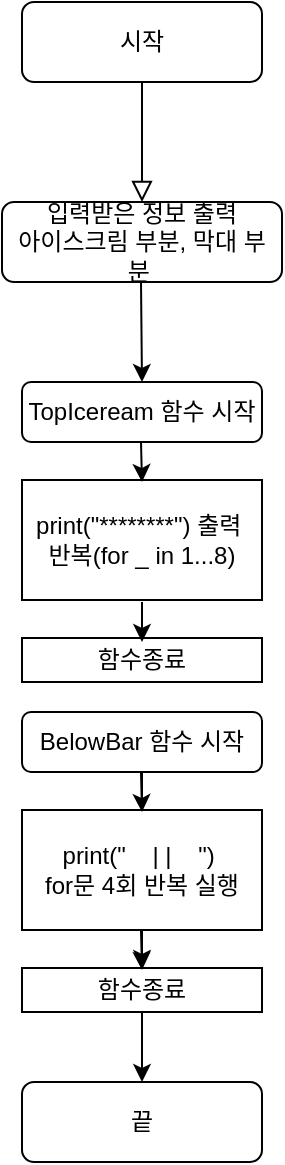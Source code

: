 <mxfile version="20.0.3" type="github">
  <diagram id="C5RBs43oDa-KdzZeNtuy" name="Page-1">
    <mxGraphModel dx="946" dy="589" grid="1" gridSize="10" guides="1" tooltips="1" connect="1" arrows="1" fold="1" page="1" pageScale="1" pageWidth="827" pageHeight="1169" math="0" shadow="0">
      <root>
        <mxCell id="WIyWlLk6GJQsqaUBKTNV-0" />
        <mxCell id="WIyWlLk6GJQsqaUBKTNV-1" parent="WIyWlLk6GJQsqaUBKTNV-0" />
        <mxCell id="WIyWlLk6GJQsqaUBKTNV-2" value="" style="rounded=0;html=1;jettySize=auto;orthogonalLoop=1;fontSize=11;endArrow=block;endFill=0;endSize=8;strokeWidth=1;shadow=0;labelBackgroundColor=none;edgeStyle=orthogonalEdgeStyle;" parent="WIyWlLk6GJQsqaUBKTNV-1" source="WIyWlLk6GJQsqaUBKTNV-3" edge="1">
          <mxGeometry relative="1" as="geometry">
            <mxPoint x="220" y="180" as="targetPoint" />
          </mxGeometry>
        </mxCell>
        <mxCell id="WIyWlLk6GJQsqaUBKTNV-3" value="시작" style="rounded=1;whiteSpace=wrap;html=1;fontSize=12;glass=0;strokeWidth=1;shadow=0;" parent="WIyWlLk6GJQsqaUBKTNV-1" vertex="1">
          <mxGeometry x="160" y="80" width="120" height="40" as="geometry" />
        </mxCell>
        <mxCell id="kVd7x6r4dTJJS8iM16Wm-2" value="입력받은 정보 출력 &lt;br&gt;아이스크림 부분, 막대 부분&amp;nbsp;" style="rounded=1;whiteSpace=wrap;html=1;" vertex="1" parent="WIyWlLk6GJQsqaUBKTNV-1">
          <mxGeometry x="150" y="180" width="140" height="40" as="geometry" />
        </mxCell>
        <mxCell id="kVd7x6r4dTJJS8iM16Wm-3" value="TopIceream 함수 시작" style="rounded=1;whiteSpace=wrap;html=1;" vertex="1" parent="WIyWlLk6GJQsqaUBKTNV-1">
          <mxGeometry x="160" y="270" width="120" height="30" as="geometry" />
        </mxCell>
        <mxCell id="kVd7x6r4dTJJS8iM16Wm-5" value="" style="endArrow=classic;html=1;rounded=0;" edge="1" parent="WIyWlLk6GJQsqaUBKTNV-1">
          <mxGeometry width="50" height="50" relative="1" as="geometry">
            <mxPoint x="219.5" y="220" as="sourcePoint" />
            <mxPoint x="220" y="270" as="targetPoint" />
          </mxGeometry>
        </mxCell>
        <mxCell id="kVd7x6r4dTJJS8iM16Wm-18" value="print(&quot;********&quot;) 출력&amp;nbsp;&lt;br&gt;반복(for _ in 1...8)" style="rounded=0;whiteSpace=wrap;html=1;" vertex="1" parent="WIyWlLk6GJQsqaUBKTNV-1">
          <mxGeometry x="160" y="319" width="120" height="60" as="geometry" />
        </mxCell>
        <mxCell id="kVd7x6r4dTJJS8iM16Wm-20" value="" style="endArrow=classic;html=1;rounded=0;" edge="1" parent="WIyWlLk6GJQsqaUBKTNV-1">
          <mxGeometry width="50" height="50" relative="1" as="geometry">
            <mxPoint x="219.5" y="300" as="sourcePoint" />
            <mxPoint x="220" y="320" as="targetPoint" />
          </mxGeometry>
        </mxCell>
        <mxCell id="kVd7x6r4dTJJS8iM16Wm-21" value="함수종료" style="rounded=0;whiteSpace=wrap;html=1;" vertex="1" parent="WIyWlLk6GJQsqaUBKTNV-1">
          <mxGeometry x="160" y="398" width="120" height="22" as="geometry" />
        </mxCell>
        <mxCell id="kVd7x6r4dTJJS8iM16Wm-30" value="" style="edgeStyle=orthogonalEdgeStyle;rounded=0;orthogonalLoop=1;jettySize=auto;html=1;" edge="1" parent="WIyWlLk6GJQsqaUBKTNV-1" source="kVd7x6r4dTJJS8iM16Wm-23" target="kVd7x6r4dTJJS8iM16Wm-26">
          <mxGeometry relative="1" as="geometry" />
        </mxCell>
        <mxCell id="kVd7x6r4dTJJS8iM16Wm-23" value="BelowBar 함수 시작" style="rounded=1;whiteSpace=wrap;html=1;" vertex="1" parent="WIyWlLk6GJQsqaUBKTNV-1">
          <mxGeometry x="160" y="435" width="120" height="30" as="geometry" />
        </mxCell>
        <mxCell id="kVd7x6r4dTJJS8iM16Wm-24" value="print(&quot;&amp;nbsp; &amp;nbsp; | |&amp;nbsp; &amp;nbsp; &quot;)&amp;nbsp;&lt;br&gt;for문 4회 반복 실행" style="rounded=0;whiteSpace=wrap;html=1;" vertex="1" parent="WIyWlLk6GJQsqaUBKTNV-1">
          <mxGeometry x="160" y="484" width="120" height="60" as="geometry" />
        </mxCell>
        <mxCell id="kVd7x6r4dTJJS8iM16Wm-25" value="" style="endArrow=classic;html=1;rounded=0;" edge="1" parent="WIyWlLk6GJQsqaUBKTNV-1">
          <mxGeometry width="50" height="50" relative="1" as="geometry">
            <mxPoint x="219.5" y="465" as="sourcePoint" />
            <mxPoint x="220" y="485" as="targetPoint" />
          </mxGeometry>
        </mxCell>
        <mxCell id="kVd7x6r4dTJJS8iM16Wm-26" value="함수종료" style="rounded=0;whiteSpace=wrap;html=1;" vertex="1" parent="WIyWlLk6GJQsqaUBKTNV-1">
          <mxGeometry x="160" y="563" width="120" height="22" as="geometry" />
        </mxCell>
        <mxCell id="kVd7x6r4dTJJS8iM16Wm-27" value="" style="endArrow=classic;html=1;rounded=0;" edge="1" parent="WIyWlLk6GJQsqaUBKTNV-1">
          <mxGeometry width="50" height="50" relative="1" as="geometry">
            <mxPoint x="219.5" y="544" as="sourcePoint" />
            <mxPoint x="220" y="564" as="targetPoint" />
          </mxGeometry>
        </mxCell>
        <mxCell id="kVd7x6r4dTJJS8iM16Wm-31" value="" style="endArrow=classic;html=1;rounded=0;" edge="1" parent="WIyWlLk6GJQsqaUBKTNV-1">
          <mxGeometry width="50" height="50" relative="1" as="geometry">
            <mxPoint x="220" y="380" as="sourcePoint" />
            <mxPoint x="220" y="400" as="targetPoint" />
          </mxGeometry>
        </mxCell>
        <mxCell id="kVd7x6r4dTJJS8iM16Wm-33" value="끝" style="rounded=1;whiteSpace=wrap;html=1;" vertex="1" parent="WIyWlLk6GJQsqaUBKTNV-1">
          <mxGeometry x="160" y="620" width="120" height="40" as="geometry" />
        </mxCell>
        <mxCell id="kVd7x6r4dTJJS8iM16Wm-38" value="" style="endArrow=classic;html=1;rounded=0;entryX=0.5;entryY=0;entryDx=0;entryDy=0;exitX=0.5;exitY=1;exitDx=0;exitDy=0;" edge="1" parent="WIyWlLk6GJQsqaUBKTNV-1" source="kVd7x6r4dTJJS8iM16Wm-26" target="kVd7x6r4dTJJS8iM16Wm-33">
          <mxGeometry width="50" height="50" relative="1" as="geometry">
            <mxPoint x="180" y="510" as="sourcePoint" />
            <mxPoint x="230" y="460" as="targetPoint" />
          </mxGeometry>
        </mxCell>
      </root>
    </mxGraphModel>
  </diagram>
</mxfile>
